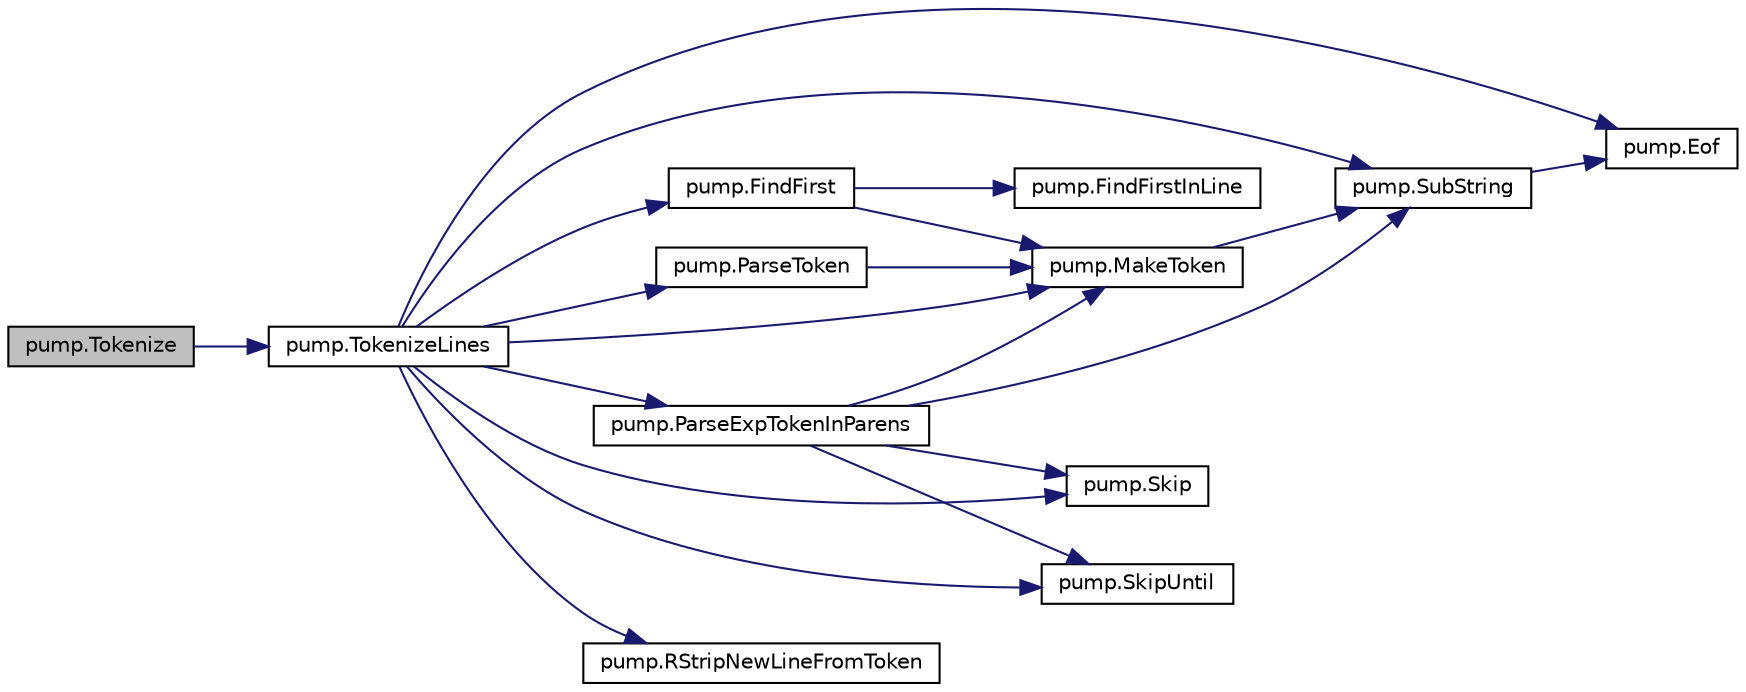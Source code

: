 digraph "pump.Tokenize"
{
  edge [fontname="Helvetica",fontsize="10",labelfontname="Helvetica",labelfontsize="10"];
  node [fontname="Helvetica",fontsize="10",shape=record];
  rankdir="LR";
  Node338 [label="pump.Tokenize",height=0.2,width=0.4,color="black", fillcolor="grey75", style="filled", fontcolor="black"];
  Node338 -> Node339 [color="midnightblue",fontsize="10",style="solid",fontname="Helvetica"];
  Node339 [label="pump.TokenizeLines",height=0.2,width=0.4,color="black", fillcolor="white", style="filled",URL="$df/d92/namespacepump.html#aa383d59e8e2a9507a576fd4c6b68b6b7"];
  Node339 -> Node340 [color="midnightblue",fontsize="10",style="solid",fontname="Helvetica"];
  Node340 [label="pump.FindFirst",height=0.2,width=0.4,color="black", fillcolor="white", style="filled",URL="$df/d92/namespacepump.html#a08f2d05c192d11a134c008287bafef07"];
  Node340 -> Node341 [color="midnightblue",fontsize="10",style="solid",fontname="Helvetica"];
  Node341 [label="pump.FindFirstInLine",height=0.2,width=0.4,color="black", fillcolor="white", style="filled",URL="$df/d92/namespacepump.html#af9f92ec64fe45399c7e051115a107ee7"];
  Node340 -> Node342 [color="midnightblue",fontsize="10",style="solid",fontname="Helvetica"];
  Node342 [label="pump.MakeToken",height=0.2,width=0.4,color="black", fillcolor="white", style="filled",URL="$df/d92/namespacepump.html#af96d60dc97b160f3a18e63857aabeef7"];
  Node342 -> Node343 [color="midnightblue",fontsize="10",style="solid",fontname="Helvetica"];
  Node343 [label="pump.SubString",height=0.2,width=0.4,color="black", fillcolor="white", style="filled",URL="$df/d92/namespacepump.html#a859edb180cfc24c24fabcfb4f2bedf9e"];
  Node343 -> Node344 [color="midnightblue",fontsize="10",style="solid",fontname="Helvetica"];
  Node344 [label="pump.Eof",height=0.2,width=0.4,color="black", fillcolor="white", style="filled",URL="$df/d92/namespacepump.html#a38844b22bd5a51c098b07c2c36c5c5b3"];
  Node339 -> Node342 [color="midnightblue",fontsize="10",style="solid",fontname="Helvetica"];
  Node339 -> Node344 [color="midnightblue",fontsize="10",style="solid",fontname="Helvetica"];
  Node339 -> Node345 [color="midnightblue",fontsize="10",style="solid",fontname="Helvetica"];
  Node345 [label="pump.RStripNewLineFromToken",height=0.2,width=0.4,color="black", fillcolor="white", style="filled",URL="$df/d92/namespacepump.html#ae07150d94399cbe1661abe5929f921e0"];
  Node339 -> Node346 [color="midnightblue",fontsize="10",style="solid",fontname="Helvetica"];
  Node346 [label="pump.ParseToken",height=0.2,width=0.4,color="black", fillcolor="white", style="filled",URL="$df/d92/namespacepump.html#a23761d99dd43d642e94d845218573035"];
  Node346 -> Node342 [color="midnightblue",fontsize="10",style="solid",fontname="Helvetica"];
  Node339 -> Node347 [color="midnightblue",fontsize="10",style="solid",fontname="Helvetica"];
  Node347 [label="pump.Skip",height=0.2,width=0.4,color="black", fillcolor="white", style="filled",URL="$df/d92/namespacepump.html#a869bd8932d9ee97f3a0e789abd05d590"];
  Node339 -> Node343 [color="midnightblue",fontsize="10",style="solid",fontname="Helvetica"];
  Node339 -> Node348 [color="midnightblue",fontsize="10",style="solid",fontname="Helvetica"];
  Node348 [label="pump.SkipUntil",height=0.2,width=0.4,color="black", fillcolor="white", style="filled",URL="$df/d92/namespacepump.html#a8935d04d89047866b07c59845e2d7d29"];
  Node339 -> Node349 [color="midnightblue",fontsize="10",style="solid",fontname="Helvetica"];
  Node349 [label="pump.ParseExpTokenInParens",height=0.2,width=0.4,color="black", fillcolor="white", style="filled",URL="$df/d92/namespacepump.html#ae094486db14ecec9347129c5f230042d"];
  Node349 -> Node347 [color="midnightblue",fontsize="10",style="solid",fontname="Helvetica"];
  Node349 -> Node348 [color="midnightblue",fontsize="10",style="solid",fontname="Helvetica"];
  Node349 -> Node343 [color="midnightblue",fontsize="10",style="solid",fontname="Helvetica"];
  Node349 -> Node342 [color="midnightblue",fontsize="10",style="solid",fontname="Helvetica"];
}
